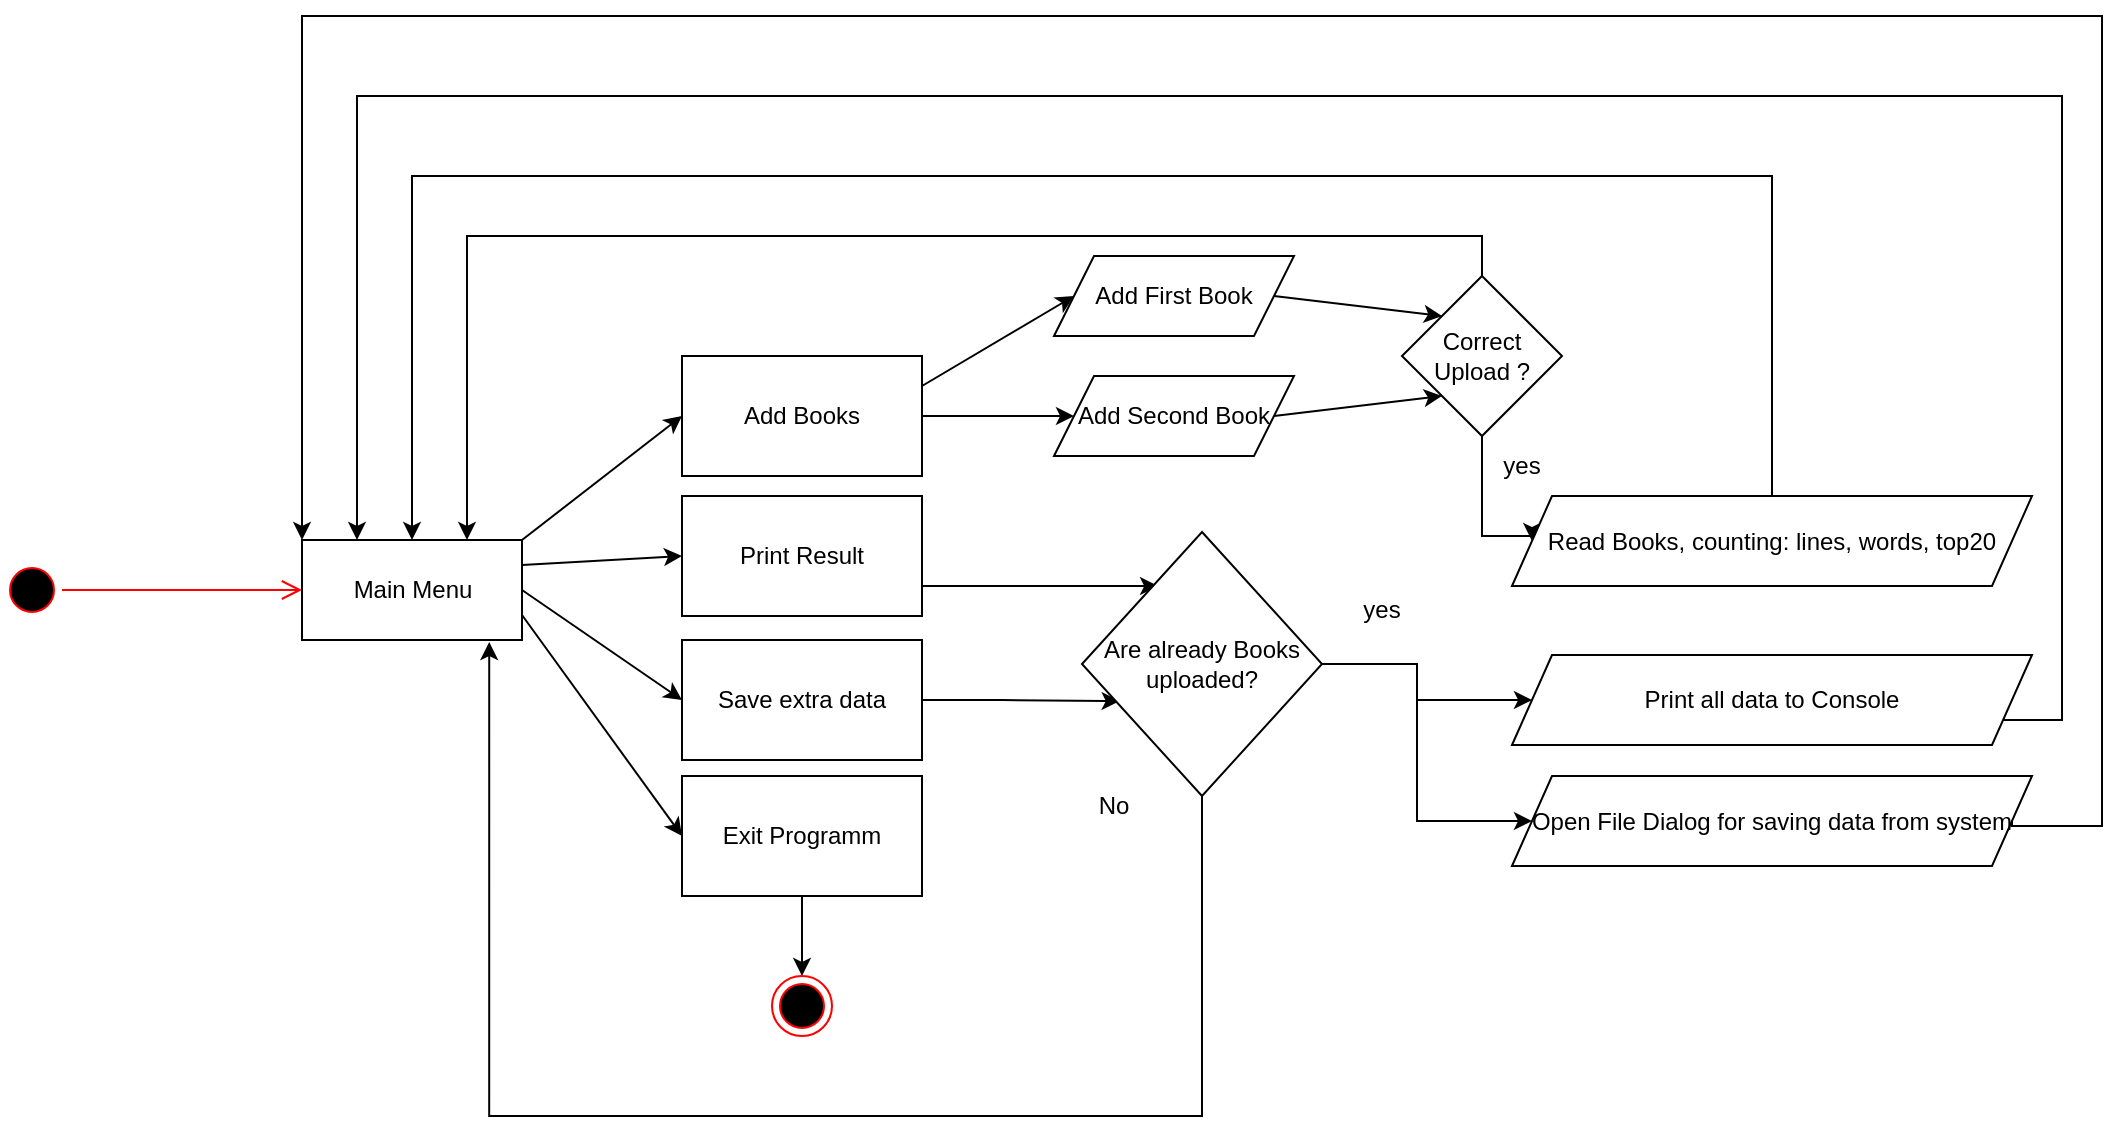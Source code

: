 <mxfile version="19.0.1" type="device"><diagram id="3rFCTq6Wg1i4RC7Lzpj5" name="Seite-1"><mxGraphModel dx="1422" dy="2026" grid="1" gridSize="10" guides="1" tooltips="1" connect="1" arrows="1" fold="1" page="1" pageScale="1" pageWidth="827" pageHeight="1169" math="0" shadow="0"><root><mxCell id="0"/><mxCell id="1" parent="0"/><mxCell id="iQPC8lbkDiUpClrOY8Xq-1" value="" style="ellipse;html=1;shape=startState;fillColor=#000000;strokeColor=#ff0000;" parent="1" vertex="1"><mxGeometry x="660" y="42" width="30" height="30" as="geometry"/></mxCell><mxCell id="iQPC8lbkDiUpClrOY8Xq-2" value="" style="edgeStyle=orthogonalEdgeStyle;html=1;verticalAlign=bottom;endArrow=open;endSize=8;strokeColor=#ff0000;rounded=0;entryX=0;entryY=0.5;entryDx=0;entryDy=0;" parent="1" source="iQPC8lbkDiUpClrOY8Xq-1" target="iQPC8lbkDiUpClrOY8Xq-3" edge="1"><mxGeometry relative="1" as="geometry"><mxPoint x="780" y="57" as="targetPoint"/></mxGeometry></mxCell><mxCell id="iQPC8lbkDiUpClrOY8Xq-3" value="Main Menu" style="html=1;" parent="1" vertex="1"><mxGeometry x="810" y="32" width="110" height="50" as="geometry"/></mxCell><mxCell id="iQPC8lbkDiUpClrOY8Xq-4" value="Add Books" style="rounded=0;whiteSpace=wrap;html=1;" parent="1" vertex="1"><mxGeometry x="1000" y="-60" width="120" height="60" as="geometry"/></mxCell><mxCell id="iQPC8lbkDiUpClrOY8Xq-39" style="edgeStyle=orthogonalEdgeStyle;rounded=0;orthogonalLoop=1;jettySize=auto;html=1;exitX=1;exitY=0.75;exitDx=0;exitDy=0;entryX=0.317;entryY=0.205;entryDx=0;entryDy=0;entryPerimeter=0;" parent="1" source="iQPC8lbkDiUpClrOY8Xq-5" target="iQPC8lbkDiUpClrOY8Xq-35" edge="1"><mxGeometry relative="1" as="geometry"/></mxCell><mxCell id="iQPC8lbkDiUpClrOY8Xq-5" value="Print Result" style="rounded=0;whiteSpace=wrap;html=1;" parent="1" vertex="1"><mxGeometry x="1000" y="10" width="120" height="60" as="geometry"/></mxCell><mxCell id="iQPC8lbkDiUpClrOY8Xq-37" style="edgeStyle=orthogonalEdgeStyle;rounded=0;orthogonalLoop=1;jettySize=auto;html=1;exitX=1;exitY=0.5;exitDx=0;exitDy=0;entryX=0.157;entryY=0.641;entryDx=0;entryDy=0;entryPerimeter=0;" parent="1" source="iQPC8lbkDiUpClrOY8Xq-6" target="iQPC8lbkDiUpClrOY8Xq-35" edge="1"><mxGeometry relative="1" as="geometry"/></mxCell><mxCell id="iQPC8lbkDiUpClrOY8Xq-6" value="Save extra data" style="rounded=0;whiteSpace=wrap;html=1;" parent="1" vertex="1"><mxGeometry x="1000" y="82" width="120" height="60" as="geometry"/></mxCell><mxCell id="iQPC8lbkDiUpClrOY8Xq-44" style="edgeStyle=orthogonalEdgeStyle;rounded=0;orthogonalLoop=1;jettySize=auto;html=1;exitX=0.5;exitY=1;exitDx=0;exitDy=0;" parent="1" source="iQPC8lbkDiUpClrOY8Xq-7" target="iQPC8lbkDiUpClrOY8Xq-22" edge="1"><mxGeometry relative="1" as="geometry"/></mxCell><mxCell id="iQPC8lbkDiUpClrOY8Xq-7" value="Exit Programm" style="rounded=0;whiteSpace=wrap;html=1;" parent="1" vertex="1"><mxGeometry x="1000" y="150" width="120" height="60" as="geometry"/></mxCell><mxCell id="iQPC8lbkDiUpClrOY8Xq-9" value="" style="endArrow=classic;html=1;rounded=0;entryX=0;entryY=0.5;entryDx=0;entryDy=0;exitX=1;exitY=0;exitDx=0;exitDy=0;" parent="1" source="iQPC8lbkDiUpClrOY8Xq-3" target="iQPC8lbkDiUpClrOY8Xq-4" edge="1"><mxGeometry width="50" height="50" relative="1" as="geometry"><mxPoint x="820" y="230" as="sourcePoint"/><mxPoint x="870" y="180" as="targetPoint"/></mxGeometry></mxCell><mxCell id="iQPC8lbkDiUpClrOY8Xq-10" value="" style="endArrow=classic;html=1;rounded=0;entryX=0;entryY=0.5;entryDx=0;entryDy=0;exitX=1;exitY=0.25;exitDx=0;exitDy=0;" parent="1" source="iQPC8lbkDiUpClrOY8Xq-3" target="iQPC8lbkDiUpClrOY8Xq-5" edge="1"><mxGeometry width="50" height="50" relative="1" as="geometry"><mxPoint x="930" y="42" as="sourcePoint"/><mxPoint x="1010" y="-20" as="targetPoint"/></mxGeometry></mxCell><mxCell id="iQPC8lbkDiUpClrOY8Xq-11" value="" style="endArrow=classic;html=1;rounded=0;entryX=0;entryY=0.5;entryDx=0;entryDy=0;exitX=1;exitY=0.5;exitDx=0;exitDy=0;" parent="1" source="iQPC8lbkDiUpClrOY8Xq-3" target="iQPC8lbkDiUpClrOY8Xq-6" edge="1"><mxGeometry width="50" height="50" relative="1" as="geometry"><mxPoint x="940" y="52" as="sourcePoint"/><mxPoint x="1020" y="-10" as="targetPoint"/></mxGeometry></mxCell><mxCell id="iQPC8lbkDiUpClrOY8Xq-12" value="" style="endArrow=classic;html=1;rounded=0;entryX=0;entryY=0.5;entryDx=0;entryDy=0;exitX=1;exitY=0.75;exitDx=0;exitDy=0;" parent="1" source="iQPC8lbkDiUpClrOY8Xq-3" target="iQPC8lbkDiUpClrOY8Xq-7" edge="1"><mxGeometry width="50" height="50" relative="1" as="geometry"><mxPoint x="950" y="62" as="sourcePoint"/><mxPoint x="1030" as="targetPoint"/></mxGeometry></mxCell><mxCell id="iQPC8lbkDiUpClrOY8Xq-15" value="" style="endArrow=classic;html=1;rounded=0;exitX=1;exitY=0.25;exitDx=0;exitDy=0;entryX=0;entryY=0.5;entryDx=0;entryDy=0;" parent="1" source="iQPC8lbkDiUpClrOY8Xq-4" target="iQPC8lbkDiUpClrOY8Xq-46" edge="1"><mxGeometry width="50" height="50" relative="1" as="geometry"><mxPoint x="930" y="42" as="sourcePoint"/><mxPoint x="1170" y="-85" as="targetPoint"/></mxGeometry></mxCell><mxCell id="iQPC8lbkDiUpClrOY8Xq-16" value="" style="endArrow=classic;html=1;rounded=0;exitX=1;exitY=0.5;exitDx=0;exitDy=0;entryX=0;entryY=0.5;entryDx=0;entryDy=0;" parent="1" source="iQPC8lbkDiUpClrOY8Xq-4" target="iQPC8lbkDiUpClrOY8Xq-47" edge="1"><mxGeometry width="50" height="50" relative="1" as="geometry"><mxPoint x="940" y="52" as="sourcePoint"/><mxPoint x="1180" y="-30" as="targetPoint"/></mxGeometry></mxCell><mxCell id="iQPC8lbkDiUpClrOY8Xq-18" style="edgeStyle=orthogonalEdgeStyle;rounded=0;orthogonalLoop=1;jettySize=auto;html=1;exitX=0.5;exitY=0;exitDx=0;exitDy=0;entryX=0.75;entryY=0;entryDx=0;entryDy=0;" parent="1" source="iQPC8lbkDiUpClrOY8Xq-17" target="iQPC8lbkDiUpClrOY8Xq-3" edge="1"><mxGeometry relative="1" as="geometry"/></mxCell><mxCell id="iQPC8lbkDiUpClrOY8Xq-24" style="edgeStyle=orthogonalEdgeStyle;rounded=0;orthogonalLoop=1;jettySize=auto;html=1;exitX=0.5;exitY=1;exitDx=0;exitDy=0;entryX=0;entryY=0.5;entryDx=0;entryDy=0;" parent="1" source="iQPC8lbkDiUpClrOY8Xq-17" target="iQPC8lbkDiUpClrOY8Xq-45" edge="1"><mxGeometry relative="1" as="geometry"><mxPoint x="1400" y="50" as="targetPoint"/><Array as="points"><mxPoint x="1400" y="30"/><mxPoint x="1425" y="30"/></Array></mxGeometry></mxCell><mxCell id="iQPC8lbkDiUpClrOY8Xq-17" value="Correct Upload ?" style="rhombus;whiteSpace=wrap;html=1;" parent="1" vertex="1"><mxGeometry x="1360" y="-100" width="80" height="80" as="geometry"/></mxCell><mxCell id="iQPC8lbkDiUpClrOY8Xq-19" value="No" style="text;html=1;strokeColor=none;fillColor=none;align=center;verticalAlign=middle;whiteSpace=wrap;rounded=0;" parent="1" vertex="1"><mxGeometry x="1186" y="150" width="60" height="30" as="geometry"/></mxCell><mxCell id="iQPC8lbkDiUpClrOY8Xq-20" value="" style="endArrow=classic;html=1;rounded=0;entryX=0;entryY=0;entryDx=0;entryDy=0;exitX=1;exitY=0.5;exitDx=0;exitDy=0;" parent="1" source="iQPC8lbkDiUpClrOY8Xq-46" target="iQPC8lbkDiUpClrOY8Xq-17" edge="1"><mxGeometry width="50" height="50" relative="1" as="geometry"><mxPoint x="1330" y="-90" as="sourcePoint"/><mxPoint x="1320" y="130" as="targetPoint"/></mxGeometry></mxCell><mxCell id="iQPC8lbkDiUpClrOY8Xq-21" value="" style="endArrow=classic;html=1;rounded=0;entryX=0;entryY=1;entryDx=0;entryDy=0;exitX=1;exitY=0.5;exitDx=0;exitDy=0;" parent="1" source="iQPC8lbkDiUpClrOY8Xq-47" target="iQPC8lbkDiUpClrOY8Xq-17" edge="1"><mxGeometry width="50" height="50" relative="1" as="geometry"><mxPoint x="1320" y="-30" as="sourcePoint"/><mxPoint x="1410" y="10" as="targetPoint"/></mxGeometry></mxCell><mxCell id="iQPC8lbkDiUpClrOY8Xq-22" value="" style="ellipse;html=1;shape=endState;fillColor=#000000;strokeColor=#ff0000;" parent="1" vertex="1"><mxGeometry x="1045" y="250" width="30" height="30" as="geometry"/></mxCell><mxCell id="iQPC8lbkDiUpClrOY8Xq-34" style="edgeStyle=orthogonalEdgeStyle;rounded=0;orthogonalLoop=1;jettySize=auto;html=1;entryX=0.5;entryY=0;entryDx=0;entryDy=0;exitX=0.5;exitY=0;exitDx=0;exitDy=0;" parent="1" source="iQPC8lbkDiUpClrOY8Xq-45" target="iQPC8lbkDiUpClrOY8Xq-3" edge="1"><mxGeometry relative="1" as="geometry"><mxPoint x="1545" y="-20" as="sourcePoint"/><Array as="points"><mxPoint x="1545" y="-150"/><mxPoint x="865" y="-150"/></Array></mxGeometry></mxCell><mxCell id="iQPC8lbkDiUpClrOY8Xq-25" value="yes" style="text;html=1;strokeColor=none;fillColor=none;align=center;verticalAlign=middle;whiteSpace=wrap;rounded=0;" parent="1" vertex="1"><mxGeometry x="1390" y="-20" width="60" height="30" as="geometry"/></mxCell><mxCell id="iQPC8lbkDiUpClrOY8Xq-30" style="edgeStyle=orthogonalEdgeStyle;rounded=0;orthogonalLoop=1;jettySize=auto;html=1;entryX=0.25;entryY=0;entryDx=0;entryDy=0;exitX=1;exitY=0.75;exitDx=0;exitDy=0;" parent="1" source="iQPC8lbkDiUpClrOY8Xq-48" target="iQPC8lbkDiUpClrOY8Xq-3" edge="1"><mxGeometry relative="1" as="geometry"><mxPoint x="1690" y="120" as="sourcePoint"/><mxPoint x="810" as="targetPoint"/><Array as="points"><mxPoint x="1690" y="122"/><mxPoint x="1690" y="-190"/><mxPoint x="838" y="-190"/></Array></mxGeometry></mxCell><mxCell id="iQPC8lbkDiUpClrOY8Xq-33" style="edgeStyle=orthogonalEdgeStyle;rounded=0;orthogonalLoop=1;jettySize=auto;html=1;entryX=0;entryY=0;entryDx=0;entryDy=0;exitX=1;exitY=0.5;exitDx=0;exitDy=0;" parent="1" source="iQPC8lbkDiUpClrOY8Xq-49" target="iQPC8lbkDiUpClrOY8Xq-3" edge="1"><mxGeometry relative="1" as="geometry"><mxPoint x="1750" y="140" as="targetPoint"/><mxPoint x="1700" y="175" as="sourcePoint"/><Array as="points"><mxPoint x="1665" y="175"/><mxPoint x="1710" y="175"/><mxPoint x="1710" y="-230"/><mxPoint x="810" y="-230"/></Array></mxGeometry></mxCell><mxCell id="iQPC8lbkDiUpClrOY8Xq-41" style="edgeStyle=orthogonalEdgeStyle;rounded=0;orthogonalLoop=1;jettySize=auto;html=1;exitX=0.5;exitY=1;exitDx=0;exitDy=0;entryX=0.851;entryY=1.02;entryDx=0;entryDy=0;entryPerimeter=0;" parent="1" source="iQPC8lbkDiUpClrOY8Xq-35" target="iQPC8lbkDiUpClrOY8Xq-3" edge="1"><mxGeometry relative="1" as="geometry"><Array as="points"><mxPoint x="1260" y="320"/><mxPoint x="904" y="320"/></Array></mxGeometry></mxCell><mxCell id="iQPC8lbkDiUpClrOY8Xq-42" style="edgeStyle=orthogonalEdgeStyle;rounded=0;orthogonalLoop=1;jettySize=auto;html=1;exitX=1;exitY=0.5;exitDx=0;exitDy=0;entryX=0;entryY=0.5;entryDx=0;entryDy=0;" parent="1" source="iQPC8lbkDiUpClrOY8Xq-35" target="iQPC8lbkDiUpClrOY8Xq-48" edge="1"><mxGeometry relative="1" as="geometry"><mxPoint x="1410" y="115" as="targetPoint"/></mxGeometry></mxCell><mxCell id="iQPC8lbkDiUpClrOY8Xq-43" style="edgeStyle=orthogonalEdgeStyle;rounded=0;orthogonalLoop=1;jettySize=auto;html=1;exitX=1;exitY=0.5;exitDx=0;exitDy=0;entryX=0;entryY=0.5;entryDx=0;entryDy=0;" parent="1" source="iQPC8lbkDiUpClrOY8Xq-35" target="iQPC8lbkDiUpClrOY8Xq-49" edge="1"><mxGeometry relative="1" as="geometry"><mxPoint x="1400" y="175" as="targetPoint"/></mxGeometry></mxCell><mxCell id="iQPC8lbkDiUpClrOY8Xq-35" value="Are already Books uploaded?" style="rhombus;whiteSpace=wrap;html=1;" parent="1" vertex="1"><mxGeometry x="1200" y="28" width="120" height="132" as="geometry"/></mxCell><mxCell id="iQPC8lbkDiUpClrOY8Xq-40" value="yes" style="text;html=1;strokeColor=none;fillColor=none;align=center;verticalAlign=middle;whiteSpace=wrap;rounded=0;" parent="1" vertex="1"><mxGeometry x="1320" y="52" width="60" height="30" as="geometry"/></mxCell><mxCell id="iQPC8lbkDiUpClrOY8Xq-45" value="Read Books, counting: lines, words, top20" style="shape=parallelogram;perimeter=parallelogramPerimeter;whiteSpace=wrap;html=1;fixedSize=1;" parent="1" vertex="1"><mxGeometry x="1415" y="10" width="260" height="45" as="geometry"/></mxCell><mxCell id="iQPC8lbkDiUpClrOY8Xq-46" value="Add First Book" style="shape=parallelogram;perimeter=parallelogramPerimeter;whiteSpace=wrap;html=1;fixedSize=1;" parent="1" vertex="1"><mxGeometry x="1186" y="-110" width="120" height="40" as="geometry"/></mxCell><mxCell id="iQPC8lbkDiUpClrOY8Xq-47" value="Add Second Book" style="shape=parallelogram;perimeter=parallelogramPerimeter;whiteSpace=wrap;html=1;fixedSize=1;" parent="1" vertex="1"><mxGeometry x="1186" y="-50" width="120" height="40" as="geometry"/></mxCell><mxCell id="iQPC8lbkDiUpClrOY8Xq-48" value="Print all data to Console" style="shape=parallelogram;perimeter=parallelogramPerimeter;whiteSpace=wrap;html=1;fixedSize=1;" parent="1" vertex="1"><mxGeometry x="1415" y="89.5" width="260" height="45" as="geometry"/></mxCell><mxCell id="iQPC8lbkDiUpClrOY8Xq-49" value="Open File Dialog for saving data from system" style="shape=parallelogram;perimeter=parallelogramPerimeter;whiteSpace=wrap;html=1;fixedSize=1;" parent="1" vertex="1"><mxGeometry x="1415" y="150" width="260" height="45" as="geometry"/></mxCell></root></mxGraphModel></diagram></mxfile>